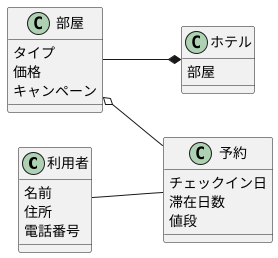@startuml 課題3-2
left to right direction
class 利用者{
    名前
    住所
    電話番号
}

class ホテル{
    部屋
}
class 部屋{
    タイプ
    価格
    キャンペーン
}
class 予約{
    チェックイン日
    滞在日数
    値段
}
ホテル *-up- 部屋
利用者 -down- 予約
部屋 o-- 予約

@enduml